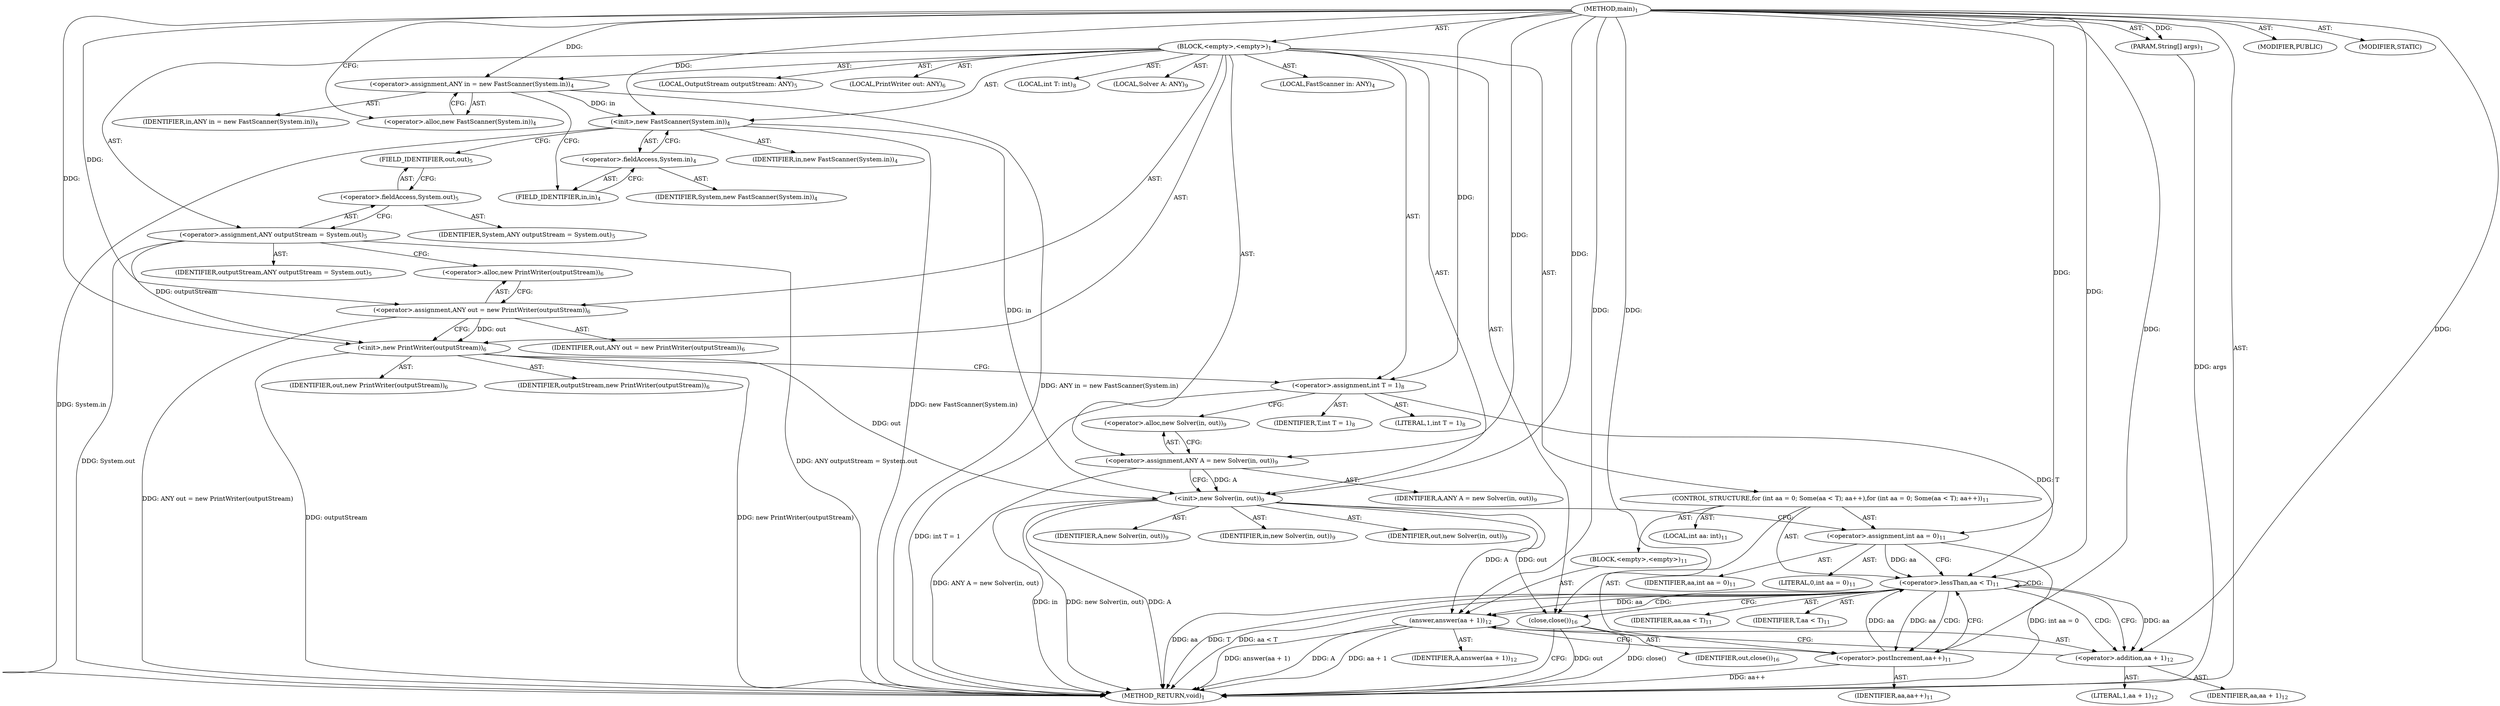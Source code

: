 digraph "main" {  
"23" [label = <(METHOD,main)<SUB>1</SUB>> ]
"24" [label = <(PARAM,String[] args)<SUB>1</SUB>> ]
"25" [label = <(BLOCK,&lt;empty&gt;,&lt;empty&gt;)<SUB>1</SUB>> ]
"4" [label = <(LOCAL,FastScanner in: ANY)<SUB>4</SUB>> ]
"26" [label = <(&lt;operator&gt;.assignment,ANY in = new FastScanner(System.in))<SUB>4</SUB>> ]
"27" [label = <(IDENTIFIER,in,ANY in = new FastScanner(System.in))<SUB>4</SUB>> ]
"28" [label = <(&lt;operator&gt;.alloc,new FastScanner(System.in))<SUB>4</SUB>> ]
"29" [label = <(&lt;init&gt;,new FastScanner(System.in))<SUB>4</SUB>> ]
"3" [label = <(IDENTIFIER,in,new FastScanner(System.in))<SUB>4</SUB>> ]
"30" [label = <(&lt;operator&gt;.fieldAccess,System.in)<SUB>4</SUB>> ]
"31" [label = <(IDENTIFIER,System,new FastScanner(System.in))<SUB>4</SUB>> ]
"32" [label = <(FIELD_IDENTIFIER,in,in)<SUB>4</SUB>> ]
"33" [label = <(LOCAL,OutputStream outputStream: ANY)<SUB>5</SUB>> ]
"34" [label = <(&lt;operator&gt;.assignment,ANY outputStream = System.out)<SUB>5</SUB>> ]
"35" [label = <(IDENTIFIER,outputStream,ANY outputStream = System.out)<SUB>5</SUB>> ]
"36" [label = <(&lt;operator&gt;.fieldAccess,System.out)<SUB>5</SUB>> ]
"37" [label = <(IDENTIFIER,System,ANY outputStream = System.out)<SUB>5</SUB>> ]
"38" [label = <(FIELD_IDENTIFIER,out,out)<SUB>5</SUB>> ]
"6" [label = <(LOCAL,PrintWriter out: ANY)<SUB>6</SUB>> ]
"39" [label = <(&lt;operator&gt;.assignment,ANY out = new PrintWriter(outputStream))<SUB>6</SUB>> ]
"40" [label = <(IDENTIFIER,out,ANY out = new PrintWriter(outputStream))<SUB>6</SUB>> ]
"41" [label = <(&lt;operator&gt;.alloc,new PrintWriter(outputStream))<SUB>6</SUB>> ]
"42" [label = <(&lt;init&gt;,new PrintWriter(outputStream))<SUB>6</SUB>> ]
"5" [label = <(IDENTIFIER,out,new PrintWriter(outputStream))<SUB>6</SUB>> ]
"43" [label = <(IDENTIFIER,outputStream,new PrintWriter(outputStream))<SUB>6</SUB>> ]
"44" [label = <(LOCAL,int T: int)<SUB>8</SUB>> ]
"45" [label = <(&lt;operator&gt;.assignment,int T = 1)<SUB>8</SUB>> ]
"46" [label = <(IDENTIFIER,T,int T = 1)<SUB>8</SUB>> ]
"47" [label = <(LITERAL,1,int T = 1)<SUB>8</SUB>> ]
"8" [label = <(LOCAL,Solver A: ANY)<SUB>9</SUB>> ]
"48" [label = <(&lt;operator&gt;.assignment,ANY A = new Solver(in, out))<SUB>9</SUB>> ]
"49" [label = <(IDENTIFIER,A,ANY A = new Solver(in, out))<SUB>9</SUB>> ]
"50" [label = <(&lt;operator&gt;.alloc,new Solver(in, out))<SUB>9</SUB>> ]
"51" [label = <(&lt;init&gt;,new Solver(in, out))<SUB>9</SUB>> ]
"7" [label = <(IDENTIFIER,A,new Solver(in, out))<SUB>9</SUB>> ]
"52" [label = <(IDENTIFIER,in,new Solver(in, out))<SUB>9</SUB>> ]
"53" [label = <(IDENTIFIER,out,new Solver(in, out))<SUB>9</SUB>> ]
"54" [label = <(CONTROL_STRUCTURE,for (int aa = 0; Some(aa &lt; T); aa++),for (int aa = 0; Some(aa &lt; T); aa++))<SUB>11</SUB>> ]
"55" [label = <(LOCAL,int aa: int)<SUB>11</SUB>> ]
"56" [label = <(&lt;operator&gt;.assignment,int aa = 0)<SUB>11</SUB>> ]
"57" [label = <(IDENTIFIER,aa,int aa = 0)<SUB>11</SUB>> ]
"58" [label = <(LITERAL,0,int aa = 0)<SUB>11</SUB>> ]
"59" [label = <(&lt;operator&gt;.lessThan,aa &lt; T)<SUB>11</SUB>> ]
"60" [label = <(IDENTIFIER,aa,aa &lt; T)<SUB>11</SUB>> ]
"61" [label = <(IDENTIFIER,T,aa &lt; T)<SUB>11</SUB>> ]
"62" [label = <(&lt;operator&gt;.postIncrement,aa++)<SUB>11</SUB>> ]
"63" [label = <(IDENTIFIER,aa,aa++)<SUB>11</SUB>> ]
"64" [label = <(BLOCK,&lt;empty&gt;,&lt;empty&gt;)<SUB>11</SUB>> ]
"65" [label = <(answer,answer(aa + 1))<SUB>12</SUB>> ]
"66" [label = <(IDENTIFIER,A,answer(aa + 1))<SUB>12</SUB>> ]
"67" [label = <(&lt;operator&gt;.addition,aa + 1)<SUB>12</SUB>> ]
"68" [label = <(IDENTIFIER,aa,aa + 1)<SUB>12</SUB>> ]
"69" [label = <(LITERAL,1,aa + 1)<SUB>12</SUB>> ]
"70" [label = <(close,close())<SUB>16</SUB>> ]
"71" [label = <(IDENTIFIER,out,close())<SUB>16</SUB>> ]
"72" [label = <(MODIFIER,PUBLIC)> ]
"73" [label = <(MODIFIER,STATIC)> ]
"74" [label = <(METHOD_RETURN,void)<SUB>1</SUB>> ]
  "23" -> "24"  [ label = "AST: "] 
  "23" -> "25"  [ label = "AST: "] 
  "23" -> "72"  [ label = "AST: "] 
  "23" -> "73"  [ label = "AST: "] 
  "23" -> "74"  [ label = "AST: "] 
  "25" -> "4"  [ label = "AST: "] 
  "25" -> "26"  [ label = "AST: "] 
  "25" -> "29"  [ label = "AST: "] 
  "25" -> "33"  [ label = "AST: "] 
  "25" -> "34"  [ label = "AST: "] 
  "25" -> "6"  [ label = "AST: "] 
  "25" -> "39"  [ label = "AST: "] 
  "25" -> "42"  [ label = "AST: "] 
  "25" -> "44"  [ label = "AST: "] 
  "25" -> "45"  [ label = "AST: "] 
  "25" -> "8"  [ label = "AST: "] 
  "25" -> "48"  [ label = "AST: "] 
  "25" -> "51"  [ label = "AST: "] 
  "25" -> "54"  [ label = "AST: "] 
  "25" -> "70"  [ label = "AST: "] 
  "26" -> "27"  [ label = "AST: "] 
  "26" -> "28"  [ label = "AST: "] 
  "29" -> "3"  [ label = "AST: "] 
  "29" -> "30"  [ label = "AST: "] 
  "30" -> "31"  [ label = "AST: "] 
  "30" -> "32"  [ label = "AST: "] 
  "34" -> "35"  [ label = "AST: "] 
  "34" -> "36"  [ label = "AST: "] 
  "36" -> "37"  [ label = "AST: "] 
  "36" -> "38"  [ label = "AST: "] 
  "39" -> "40"  [ label = "AST: "] 
  "39" -> "41"  [ label = "AST: "] 
  "42" -> "5"  [ label = "AST: "] 
  "42" -> "43"  [ label = "AST: "] 
  "45" -> "46"  [ label = "AST: "] 
  "45" -> "47"  [ label = "AST: "] 
  "48" -> "49"  [ label = "AST: "] 
  "48" -> "50"  [ label = "AST: "] 
  "51" -> "7"  [ label = "AST: "] 
  "51" -> "52"  [ label = "AST: "] 
  "51" -> "53"  [ label = "AST: "] 
  "54" -> "55"  [ label = "AST: "] 
  "54" -> "56"  [ label = "AST: "] 
  "54" -> "59"  [ label = "AST: "] 
  "54" -> "62"  [ label = "AST: "] 
  "54" -> "64"  [ label = "AST: "] 
  "56" -> "57"  [ label = "AST: "] 
  "56" -> "58"  [ label = "AST: "] 
  "59" -> "60"  [ label = "AST: "] 
  "59" -> "61"  [ label = "AST: "] 
  "62" -> "63"  [ label = "AST: "] 
  "64" -> "65"  [ label = "AST: "] 
  "65" -> "66"  [ label = "AST: "] 
  "65" -> "67"  [ label = "AST: "] 
  "67" -> "68"  [ label = "AST: "] 
  "67" -> "69"  [ label = "AST: "] 
  "70" -> "71"  [ label = "AST: "] 
  "26" -> "32"  [ label = "CFG: "] 
  "29" -> "38"  [ label = "CFG: "] 
  "34" -> "41"  [ label = "CFG: "] 
  "39" -> "42"  [ label = "CFG: "] 
  "42" -> "45"  [ label = "CFG: "] 
  "45" -> "50"  [ label = "CFG: "] 
  "48" -> "51"  [ label = "CFG: "] 
  "51" -> "56"  [ label = "CFG: "] 
  "70" -> "74"  [ label = "CFG: "] 
  "28" -> "26"  [ label = "CFG: "] 
  "30" -> "29"  [ label = "CFG: "] 
  "36" -> "34"  [ label = "CFG: "] 
  "41" -> "39"  [ label = "CFG: "] 
  "50" -> "48"  [ label = "CFG: "] 
  "56" -> "59"  [ label = "CFG: "] 
  "59" -> "67"  [ label = "CFG: "] 
  "59" -> "70"  [ label = "CFG: "] 
  "62" -> "59"  [ label = "CFG: "] 
  "32" -> "30"  [ label = "CFG: "] 
  "38" -> "36"  [ label = "CFG: "] 
  "65" -> "62"  [ label = "CFG: "] 
  "67" -> "65"  [ label = "CFG: "] 
  "23" -> "28"  [ label = "CFG: "] 
  "24" -> "74"  [ label = "DDG: args"] 
  "26" -> "74"  [ label = "DDG: ANY in = new FastScanner(System.in)"] 
  "29" -> "74"  [ label = "DDG: System.in"] 
  "29" -> "74"  [ label = "DDG: new FastScanner(System.in)"] 
  "34" -> "74"  [ label = "DDG: System.out"] 
  "34" -> "74"  [ label = "DDG: ANY outputStream = System.out"] 
  "39" -> "74"  [ label = "DDG: ANY out = new PrintWriter(outputStream)"] 
  "42" -> "74"  [ label = "DDG: outputStream"] 
  "42" -> "74"  [ label = "DDG: new PrintWriter(outputStream)"] 
  "45" -> "74"  [ label = "DDG: int T = 1"] 
  "48" -> "74"  [ label = "DDG: ANY A = new Solver(in, out)"] 
  "51" -> "74"  [ label = "DDG: A"] 
  "51" -> "74"  [ label = "DDG: in"] 
  "51" -> "74"  [ label = "DDG: new Solver(in, out)"] 
  "56" -> "74"  [ label = "DDG: int aa = 0"] 
  "59" -> "74"  [ label = "DDG: aa"] 
  "59" -> "74"  [ label = "DDG: T"] 
  "59" -> "74"  [ label = "DDG: aa &lt; T"] 
  "70" -> "74"  [ label = "DDG: out"] 
  "70" -> "74"  [ label = "DDG: close()"] 
  "65" -> "74"  [ label = "DDG: A"] 
  "65" -> "74"  [ label = "DDG: aa + 1"] 
  "65" -> "74"  [ label = "DDG: answer(aa + 1)"] 
  "62" -> "74"  [ label = "DDG: aa++"] 
  "23" -> "24"  [ label = "DDG: "] 
  "23" -> "26"  [ label = "DDG: "] 
  "23" -> "39"  [ label = "DDG: "] 
  "23" -> "45"  [ label = "DDG: "] 
  "23" -> "48"  [ label = "DDG: "] 
  "26" -> "29"  [ label = "DDG: in"] 
  "23" -> "29"  [ label = "DDG: "] 
  "39" -> "42"  [ label = "DDG: out"] 
  "23" -> "42"  [ label = "DDG: "] 
  "34" -> "42"  [ label = "DDG: outputStream"] 
  "48" -> "51"  [ label = "DDG: A"] 
  "23" -> "51"  [ label = "DDG: "] 
  "29" -> "51"  [ label = "DDG: in"] 
  "42" -> "51"  [ label = "DDG: out"] 
  "23" -> "56"  [ label = "DDG: "] 
  "51" -> "70"  [ label = "DDG: out"] 
  "23" -> "70"  [ label = "DDG: "] 
  "56" -> "59"  [ label = "DDG: aa"] 
  "62" -> "59"  [ label = "DDG: aa"] 
  "23" -> "59"  [ label = "DDG: "] 
  "45" -> "59"  [ label = "DDG: T"] 
  "23" -> "62"  [ label = "DDG: "] 
  "59" -> "62"  [ label = "DDG: aa"] 
  "51" -> "65"  [ label = "DDG: A"] 
  "23" -> "65"  [ label = "DDG: "] 
  "59" -> "65"  [ label = "DDG: aa"] 
  "59" -> "67"  [ label = "DDG: aa"] 
  "23" -> "67"  [ label = "DDG: "] 
  "59" -> "67"  [ label = "CDG: "] 
  "59" -> "65"  [ label = "CDG: "] 
  "59" -> "59"  [ label = "CDG: "] 
  "59" -> "62"  [ label = "CDG: "] 
}
